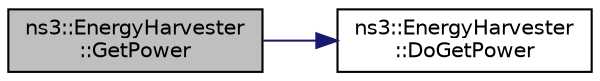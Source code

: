 digraph "ns3::EnergyHarvester::GetPower"
{
  edge [fontname="Helvetica",fontsize="10",labelfontname="Helvetica",labelfontsize="10"];
  node [fontname="Helvetica",fontsize="10",shape=record];
  rankdir="LR";
  Node1 [label="ns3::EnergyHarvester\l::GetPower",height=0.2,width=0.4,color="black", fillcolor="grey75", style="filled", fontcolor="black"];
  Node1 -> Node2 [color="midnightblue",fontsize="10",style="solid"];
  Node2 [label="ns3::EnergyHarvester\l::DoGetPower",height=0.2,width=0.4,color="black", fillcolor="white", style="filled",URL="$d0/d08/classns3_1_1EnergyHarvester.html#af1f2a83bbbaee970d1d07eac56f865e0"];
}
